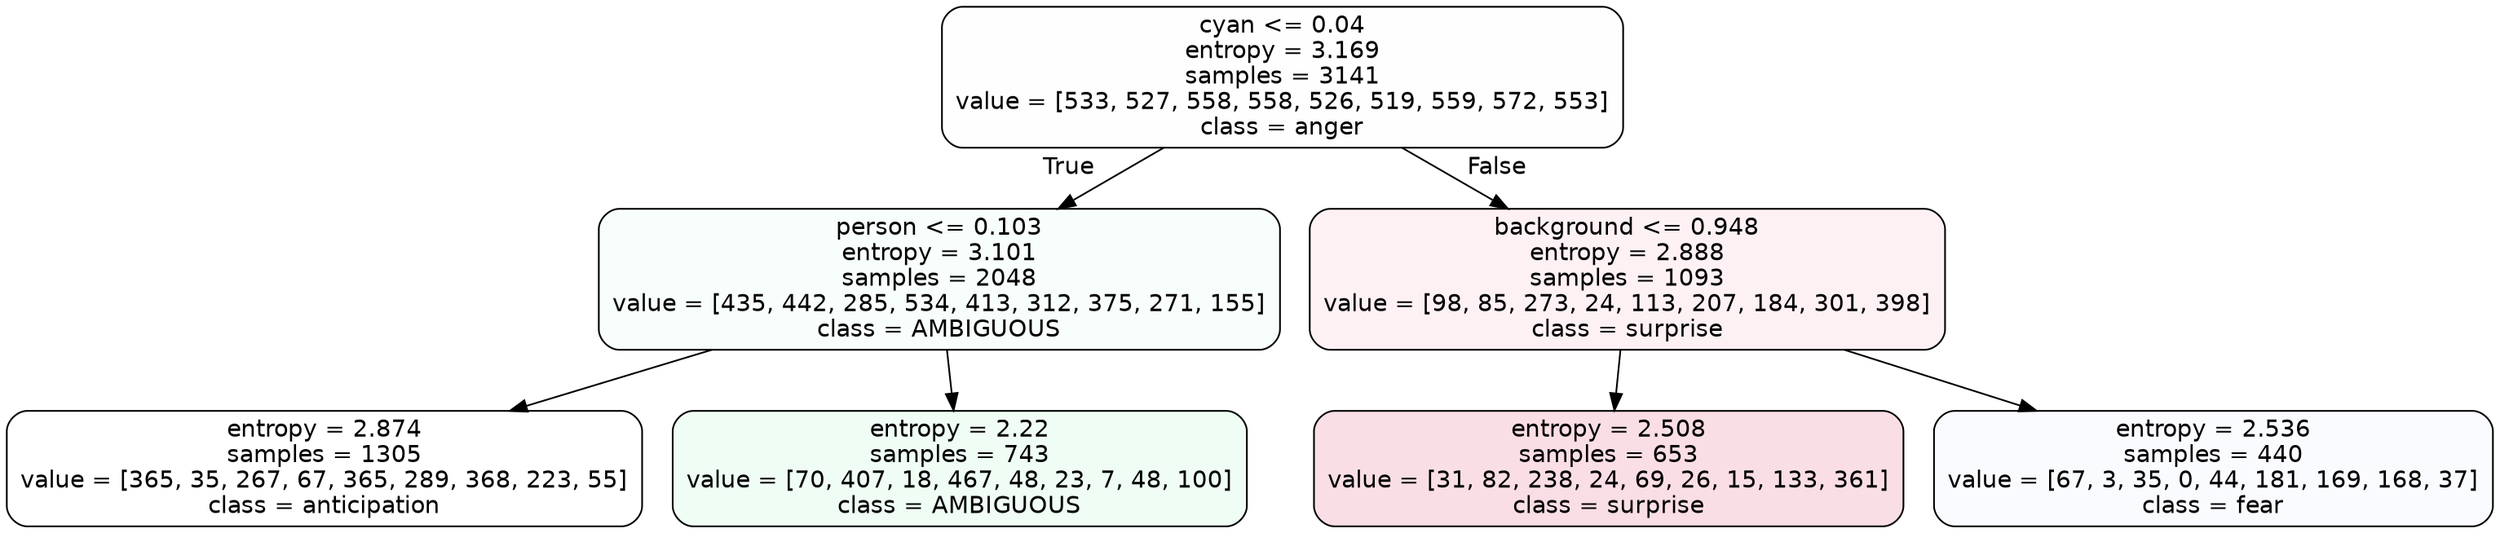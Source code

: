 digraph Tree {
node [shape=box, style="filled, rounded", color="black", fontname=helvetica] ;
edge [fontname=helvetica] ;
0 [label="cyan <= 0.04\nentropy = 3.169\nsamples = 3141\nvalue = [533, 527, 558, 558, 526, 519, 559, 572, 553]\nclass = anger", fillcolor="#e539d701"] ;
1 [label="person <= 0.103\nentropy = 3.101\nsamples = 2048\nvalue = [435, 442, 285, 534, 413, 312, 375, 271, 155]\nclass = AMBIGUOUS", fillcolor="#39e58108"] ;
0 -> 1 [labeldistance=2.5, labelangle=45, headlabel="True"] ;
2 [label="entropy = 2.874\nsamples = 1305\nvalue = [365, 35, 267, 67, 365, 289, 368, 223, 55]\nclass = anticipation", fillcolor="#8139e500"] ;
1 -> 2 ;
3 [label="entropy = 2.22\nsamples = 743\nvalue = [70, 407, 18, 467, 48, 23, 7, 48, 100]\nclass = AMBIGUOUS", fillcolor="#39e58114"] ;
1 -> 3 ;
4 [label="background <= 0.948\nentropy = 2.888\nsamples = 1093\nvalue = [98, 85, 273, 24, 113, 207, 184, 301, 398]\nclass = surprise", fillcolor="#e5396412"] ;
0 -> 4 [labeldistance=2.5, labelangle=-45, headlabel="False"] ;
5 [label="entropy = 2.508\nsamples = 653\nvalue = [31, 82, 238, 24, 69, 26, 15, 133, 361]\nclass = surprise", fillcolor="#e539642a"] ;
4 -> 5 ;
6 [label="entropy = 2.536\nsamples = 440\nvalue = [67, 3, 35, 0, 44, 181, 169, 168, 37]\nclass = fear", fillcolor="#3964e506"] ;
4 -> 6 ;
}